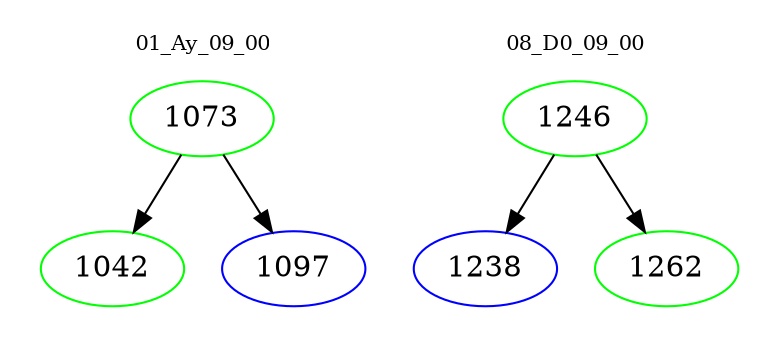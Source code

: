 digraph{
subgraph cluster_0 {
color = white
label = "01_Ay_09_00";
fontsize=10;
T0_1073 [label="1073", color="green"]
T0_1073 -> T0_1042 [color="black"]
T0_1042 [label="1042", color="green"]
T0_1073 -> T0_1097 [color="black"]
T0_1097 [label="1097", color="blue"]
}
subgraph cluster_1 {
color = white
label = "08_D0_09_00";
fontsize=10;
T1_1246 [label="1246", color="green"]
T1_1246 -> T1_1238 [color="black"]
T1_1238 [label="1238", color="blue"]
T1_1246 -> T1_1262 [color="black"]
T1_1262 [label="1262", color="green"]
}
}
